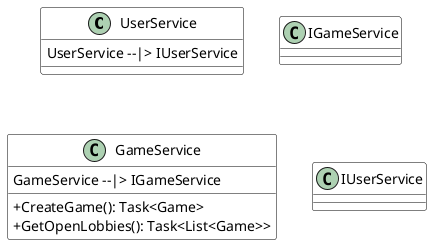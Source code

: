 @startuml
skinparam backgroundColor transparent
skinparam classAttributeIconSize 0
skinparam class {
  BackgroundColor white
  ArrowColor black
  BorderColor black
}
class UserService {
UserService --|> IUserService
}
class IGameService {
}
class GameService {
GameService --|> IGameService
  + CreateGame(): Task<Game>
  + GetOpenLobbies(): Task<List<Game>>
}
class IUserService {
}
@enduml
